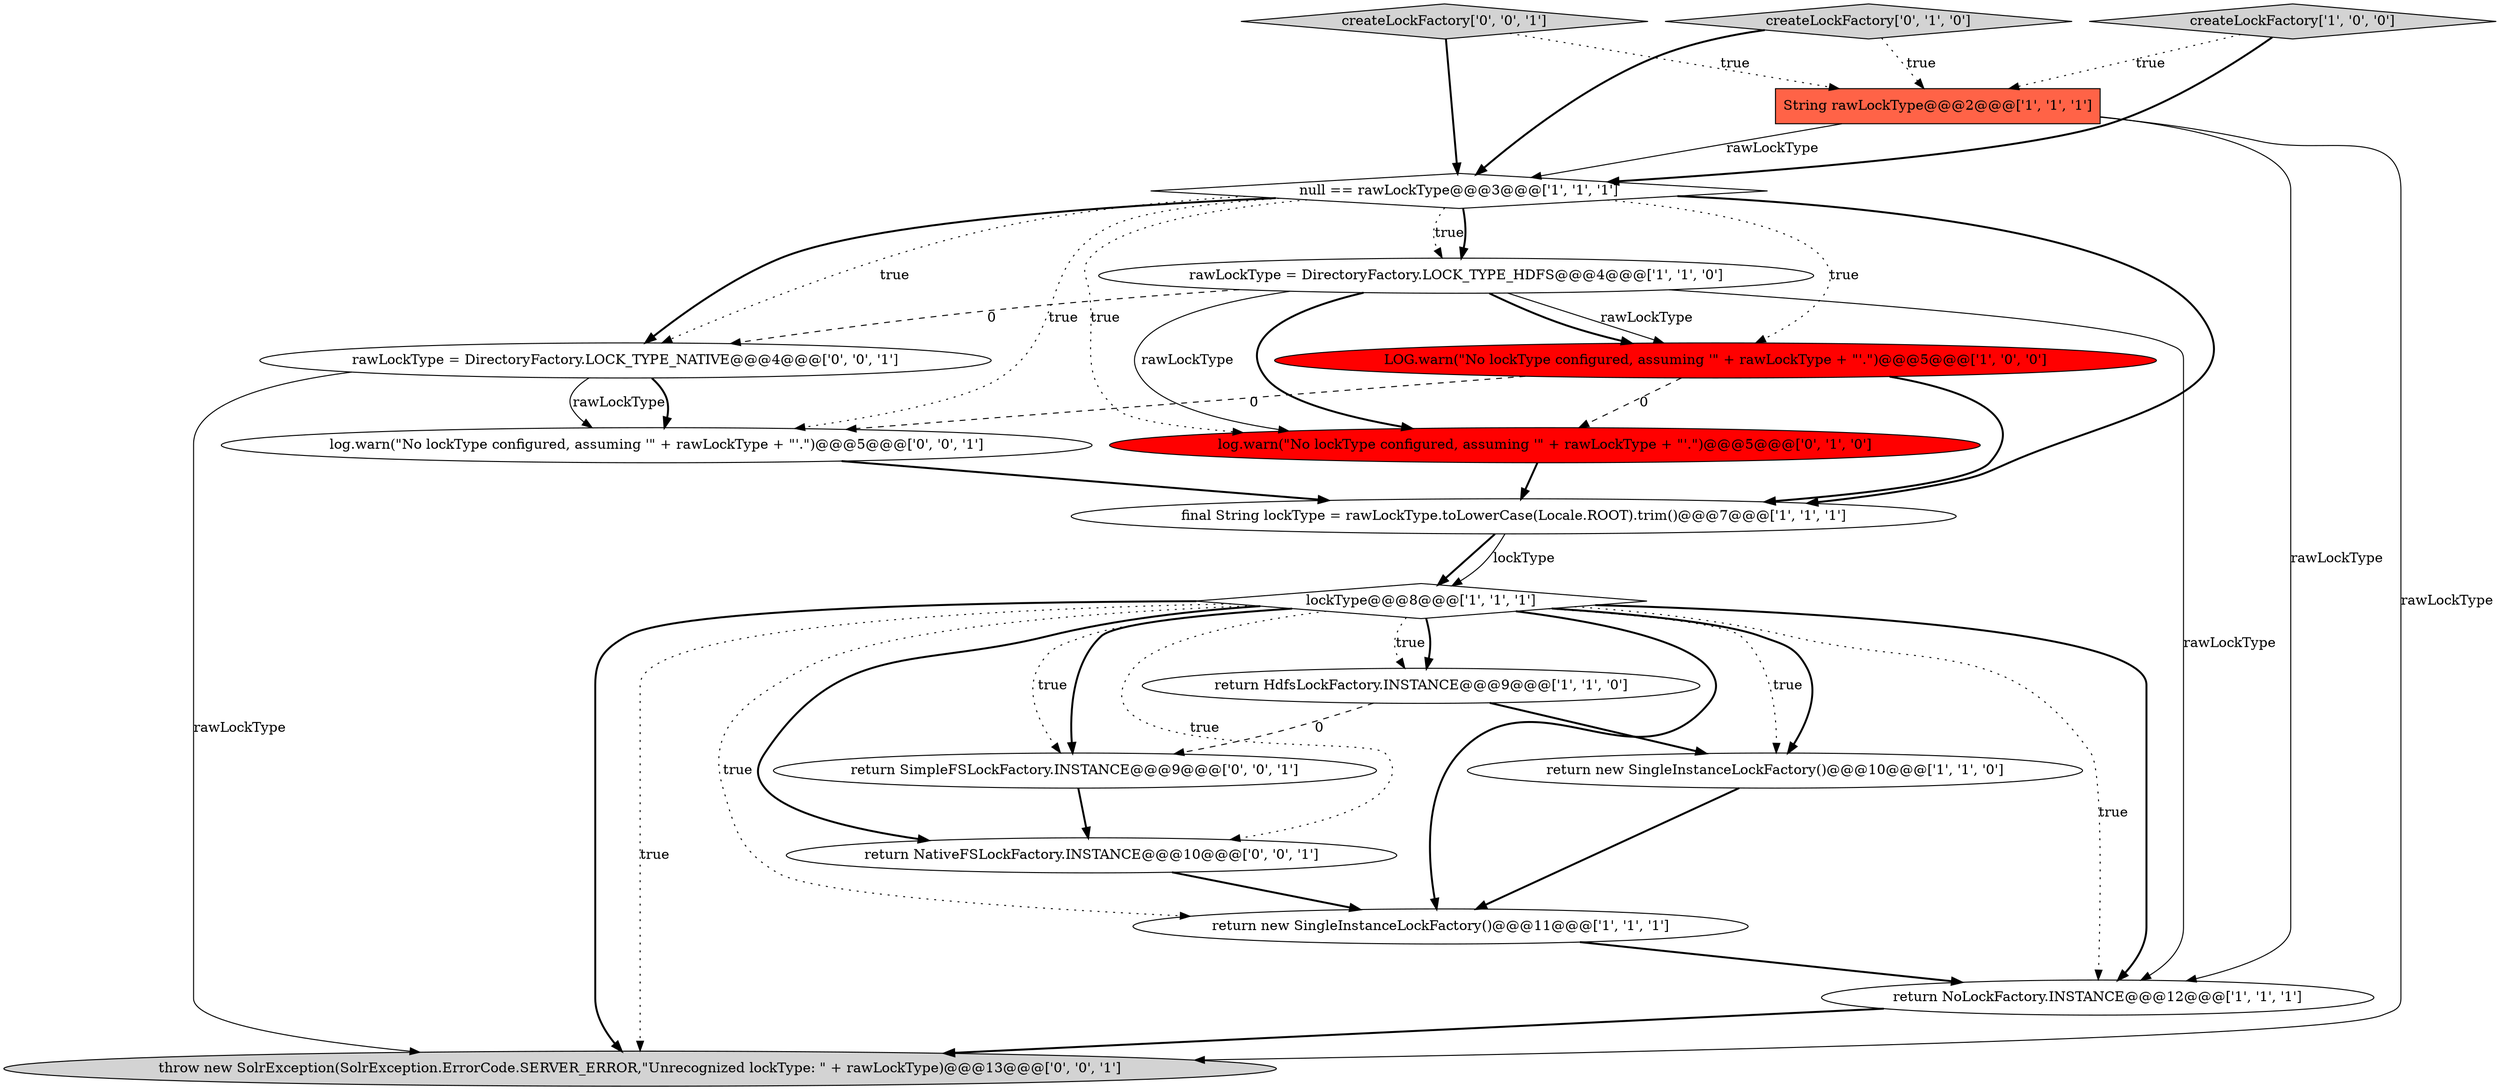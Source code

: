 digraph {
15 [style = filled, label = "rawLockType = DirectoryFactory.LOCK_TYPE_NATIVE@@@4@@@['0', '0', '1']", fillcolor = white, shape = ellipse image = "AAA0AAABBB3BBB"];
16 [style = filled, label = "log.warn(\"No lockType configured, assuming '\" + rawLockType + \"'.\")@@@5@@@['0', '0', '1']", fillcolor = white, shape = ellipse image = "AAA0AAABBB3BBB"];
3 [style = filled, label = "final String lockType = rawLockType.toLowerCase(Locale.ROOT).trim()@@@7@@@['1', '1', '1']", fillcolor = white, shape = ellipse image = "AAA0AAABBB1BBB"];
12 [style = filled, label = "log.warn(\"No lockType configured, assuming '\" + rawLockType + \"'.\")@@@5@@@['0', '1', '0']", fillcolor = red, shape = ellipse image = "AAA1AAABBB2BBB"];
6 [style = filled, label = "rawLockType = DirectoryFactory.LOCK_TYPE_HDFS@@@4@@@['1', '1', '0']", fillcolor = white, shape = ellipse image = "AAA0AAABBB1BBB"];
13 [style = filled, label = "return NativeFSLockFactory.INSTANCE@@@10@@@['0', '0', '1']", fillcolor = white, shape = ellipse image = "AAA0AAABBB3BBB"];
14 [style = filled, label = "return SimpleFSLockFactory.INSTANCE@@@9@@@['0', '0', '1']", fillcolor = white, shape = ellipse image = "AAA0AAABBB3BBB"];
18 [style = filled, label = "createLockFactory['0', '0', '1']", fillcolor = lightgray, shape = diamond image = "AAA0AAABBB3BBB"];
8 [style = filled, label = "return new SingleInstanceLockFactory()@@@10@@@['1', '1', '0']", fillcolor = white, shape = ellipse image = "AAA0AAABBB1BBB"];
2 [style = filled, label = "String rawLockType@@@2@@@['1', '1', '1']", fillcolor = tomato, shape = box image = "AAA0AAABBB1BBB"];
4 [style = filled, label = "return new SingleInstanceLockFactory()@@@11@@@['1', '1', '1']", fillcolor = white, shape = ellipse image = "AAA0AAABBB1BBB"];
7 [style = filled, label = "null == rawLockType@@@3@@@['1', '1', '1']", fillcolor = white, shape = diamond image = "AAA0AAABBB1BBB"];
1 [style = filled, label = "return HdfsLockFactory.INSTANCE@@@9@@@['1', '1', '0']", fillcolor = white, shape = ellipse image = "AAA0AAABBB1BBB"];
11 [style = filled, label = "createLockFactory['0', '1', '0']", fillcolor = lightgray, shape = diamond image = "AAA0AAABBB2BBB"];
17 [style = filled, label = "throw new SolrException(SolrException.ErrorCode.SERVER_ERROR,\"Unrecognized lockType: \" + rawLockType)@@@13@@@['0', '0', '1']", fillcolor = lightgray, shape = ellipse image = "AAA0AAABBB3BBB"];
10 [style = filled, label = "createLockFactory['1', '0', '0']", fillcolor = lightgray, shape = diamond image = "AAA0AAABBB1BBB"];
0 [style = filled, label = "lockType@@@8@@@['1', '1', '1']", fillcolor = white, shape = diamond image = "AAA0AAABBB1BBB"];
9 [style = filled, label = "LOG.warn(\"No lockType configured, assuming '\" + rawLockType + \"'.\")@@@5@@@['1', '0', '0']", fillcolor = red, shape = ellipse image = "AAA1AAABBB1BBB"];
5 [style = filled, label = "return NoLockFactory.INSTANCE@@@12@@@['1', '1', '1']", fillcolor = white, shape = ellipse image = "AAA0AAABBB1BBB"];
16->3 [style = bold, label=""];
7->6 [style = dotted, label="true"];
9->16 [style = dashed, label="0"];
0->5 [style = dotted, label="true"];
0->13 [style = dotted, label="true"];
1->8 [style = bold, label=""];
0->13 [style = bold, label=""];
15->16 [style = solid, label="rawLockType"];
1->14 [style = dashed, label="0"];
0->17 [style = bold, label=""];
2->5 [style = solid, label="rawLockType"];
2->17 [style = solid, label="rawLockType"];
0->4 [style = dotted, label="true"];
2->7 [style = solid, label="rawLockType"];
7->9 [style = dotted, label="true"];
15->16 [style = bold, label=""];
6->9 [style = solid, label="rawLockType"];
5->17 [style = bold, label=""];
7->15 [style = dotted, label="true"];
10->7 [style = bold, label=""];
7->3 [style = bold, label=""];
3->0 [style = bold, label=""];
6->5 [style = solid, label="rawLockType"];
7->12 [style = dotted, label="true"];
0->8 [style = dotted, label="true"];
0->14 [style = bold, label=""];
11->2 [style = dotted, label="true"];
3->0 [style = solid, label="lockType"];
10->2 [style = dotted, label="true"];
0->4 [style = bold, label=""];
6->15 [style = dashed, label="0"];
0->1 [style = bold, label=""];
11->7 [style = bold, label=""];
7->6 [style = bold, label=""];
0->8 [style = bold, label=""];
7->16 [style = dotted, label="true"];
6->12 [style = solid, label="rawLockType"];
9->3 [style = bold, label=""];
0->17 [style = dotted, label="true"];
7->15 [style = bold, label=""];
0->14 [style = dotted, label="true"];
12->3 [style = bold, label=""];
9->12 [style = dashed, label="0"];
8->4 [style = bold, label=""];
14->13 [style = bold, label=""];
6->9 [style = bold, label=""];
18->7 [style = bold, label=""];
4->5 [style = bold, label=""];
0->5 [style = bold, label=""];
18->2 [style = dotted, label="true"];
0->1 [style = dotted, label="true"];
15->17 [style = solid, label="rawLockType"];
13->4 [style = bold, label=""];
6->12 [style = bold, label=""];
}
